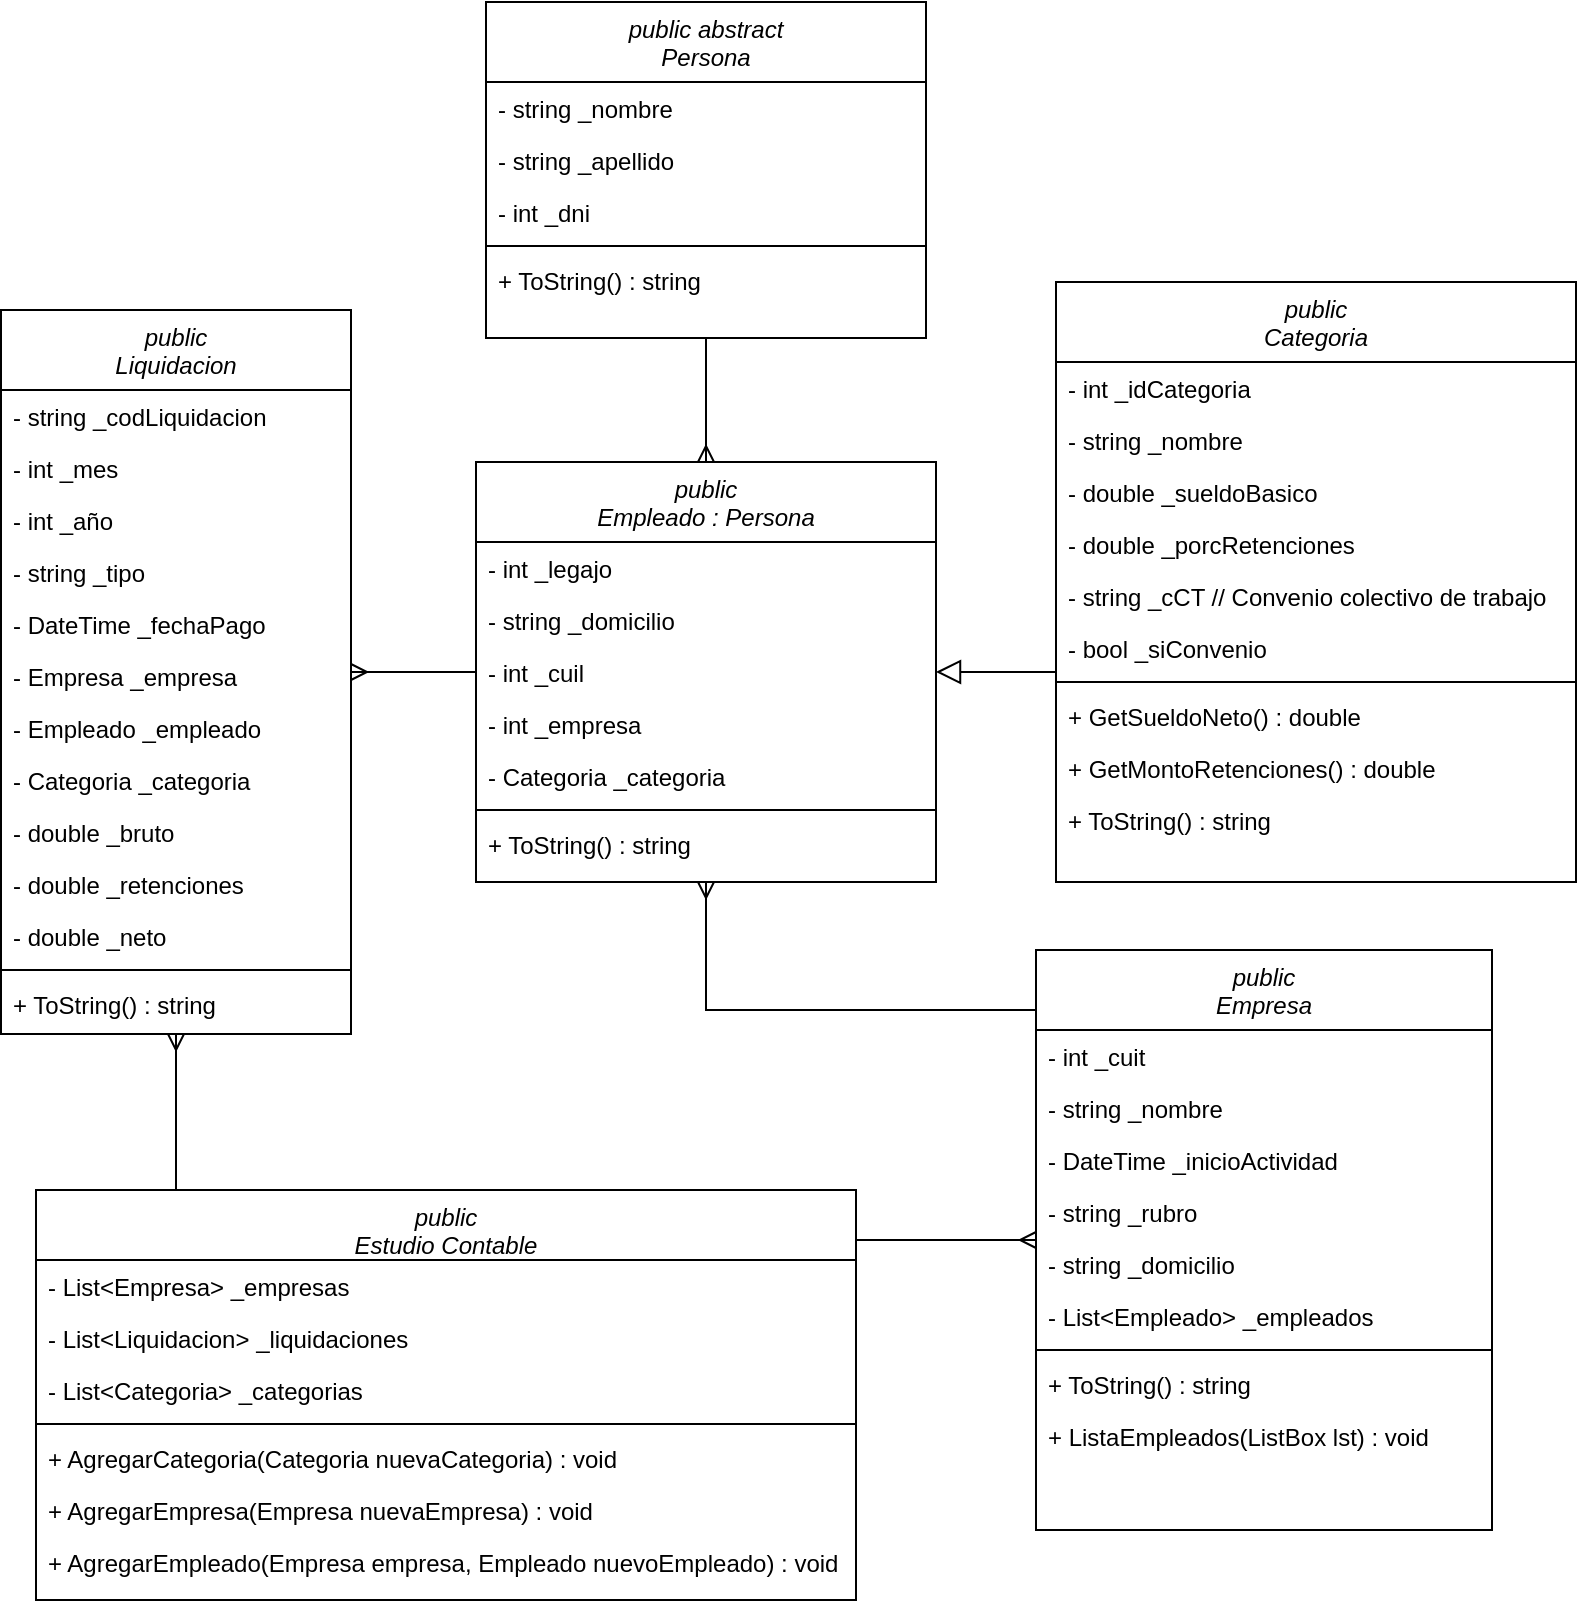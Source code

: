 <mxfile version="14.6.13" type="github"><diagram id="C5RBs43oDa-KdzZeNtuy" name="Page-1"><mxGraphModel dx="1769" dy="544" grid="1" gridSize="10" guides="1" tooltips="1" connect="1" arrows="1" fold="1" page="1" pageScale="1" pageWidth="827" pageHeight="1169" math="0" shadow="0"><root><mxCell id="WIyWlLk6GJQsqaUBKTNV-0"/><mxCell id="WIyWlLk6GJQsqaUBKTNV-1" parent="WIyWlLk6GJQsqaUBKTNV-0"/><mxCell id="U08JzxwI4XNoTh3AE7Cf-7" style="edgeStyle=orthogonalEdgeStyle;rounded=0;orthogonalLoop=1;jettySize=auto;html=1;exitX=0.5;exitY=1;exitDx=0;exitDy=0;endArrow=ERmany;endFill=0;jumpStyle=arc;" parent="WIyWlLk6GJQsqaUBKTNV-1" source="zkfFHV4jXpPFQw0GAbJ--0" target="zkfFHV4jXpPFQw0GAbJ--6" edge="1"><mxGeometry relative="1" as="geometry"/></mxCell><mxCell id="zkfFHV4jXpPFQw0GAbJ--0" value="public abstract &#10;Persona" style="swimlane;fontStyle=2;align=center;verticalAlign=top;childLayout=stackLayout;horizontal=1;startSize=40;horizontalStack=0;resizeParent=1;resizeLast=0;collapsible=1;marginBottom=0;rounded=0;shadow=0;strokeWidth=1;" parent="WIyWlLk6GJQsqaUBKTNV-1" vertex="1"><mxGeometry x="-565" y="66" width="220" height="168" as="geometry"><mxRectangle x="230" y="140" width="160" height="26" as="alternateBounds"/></mxGeometry></mxCell><mxCell id="zkfFHV4jXpPFQw0GAbJ--1" value="- string _nombre" style="text;align=left;verticalAlign=top;spacingLeft=4;spacingRight=4;overflow=hidden;rotatable=0;points=[[0,0.5],[1,0.5]];portConstraint=eastwest;" parent="zkfFHV4jXpPFQw0GAbJ--0" vertex="1"><mxGeometry y="40" width="220" height="26" as="geometry"/></mxCell><mxCell id="zkfFHV4jXpPFQw0GAbJ--2" value="- string _apellido" style="text;align=left;verticalAlign=top;spacingLeft=4;spacingRight=4;overflow=hidden;rotatable=0;points=[[0,0.5],[1,0.5]];portConstraint=eastwest;rounded=0;shadow=0;html=0;" parent="zkfFHV4jXpPFQw0GAbJ--0" vertex="1"><mxGeometry y="66" width="220" height="26" as="geometry"/></mxCell><mxCell id="zkfFHV4jXpPFQw0GAbJ--3" value="- int _dni" style="text;align=left;verticalAlign=top;spacingLeft=4;spacingRight=4;overflow=hidden;rotatable=0;points=[[0,0.5],[1,0.5]];portConstraint=eastwest;rounded=0;shadow=0;html=0;" parent="zkfFHV4jXpPFQw0GAbJ--0" vertex="1"><mxGeometry y="92" width="220" height="26" as="geometry"/></mxCell><mxCell id="zkfFHV4jXpPFQw0GAbJ--4" value="" style="line;html=1;strokeWidth=1;align=left;verticalAlign=middle;spacingTop=-1;spacingLeft=3;spacingRight=3;rotatable=0;labelPosition=right;points=[];portConstraint=eastwest;" parent="zkfFHV4jXpPFQw0GAbJ--0" vertex="1"><mxGeometry y="118" width="220" height="8" as="geometry"/></mxCell><mxCell id="zkfFHV4jXpPFQw0GAbJ--5" value="+ ToString() : string" style="text;align=left;verticalAlign=top;spacingLeft=4;spacingRight=4;overflow=hidden;rotatable=0;points=[[0,0.5],[1,0.5]];portConstraint=eastwest;" parent="zkfFHV4jXpPFQw0GAbJ--0" vertex="1"><mxGeometry y="126" width="220" height="26" as="geometry"/></mxCell><mxCell id="zkfFHV4jXpPFQw0GAbJ--6" value="public&#10;Empleado : Persona" style="swimlane;fontStyle=2;align=center;verticalAlign=top;childLayout=stackLayout;horizontal=1;startSize=40;horizontalStack=0;resizeParent=1;resizeLast=0;collapsible=1;marginBottom=0;rounded=0;shadow=0;strokeWidth=1;" parent="WIyWlLk6GJQsqaUBKTNV-1" vertex="1"><mxGeometry x="-570" y="296" width="230" height="210" as="geometry"><mxRectangle x="130" y="380" width="160" height="26" as="alternateBounds"/></mxGeometry></mxCell><mxCell id="zkfFHV4jXpPFQw0GAbJ--7" value="- int _legajo" style="text;align=left;verticalAlign=top;spacingLeft=4;spacingRight=4;overflow=hidden;rotatable=0;points=[[0,0.5],[1,0.5]];portConstraint=eastwest;" parent="zkfFHV4jXpPFQw0GAbJ--6" vertex="1"><mxGeometry y="40" width="230" height="26" as="geometry"/></mxCell><mxCell id="zkfFHV4jXpPFQw0GAbJ--8" value="- string _domicilio" style="text;align=left;verticalAlign=top;spacingLeft=4;spacingRight=4;overflow=hidden;rotatable=0;points=[[0,0.5],[1,0.5]];portConstraint=eastwest;rounded=0;shadow=0;html=0;" parent="zkfFHV4jXpPFQw0GAbJ--6" vertex="1"><mxGeometry y="66" width="230" height="26" as="geometry"/></mxCell><mxCell id="zkfFHV4jXpPFQw0GAbJ--11" value="- int _cuil" style="text;align=left;verticalAlign=top;spacingLeft=4;spacingRight=4;overflow=hidden;rotatable=0;points=[[0,0.5],[1,0.5]];portConstraint=eastwest;" parent="zkfFHV4jXpPFQw0GAbJ--6" vertex="1"><mxGeometry y="92" width="230" height="26" as="geometry"/></mxCell><mxCell id="U08JzxwI4XNoTh3AE7Cf-1" value="- int _empresa" style="text;align=left;verticalAlign=top;spacingLeft=4;spacingRight=4;overflow=hidden;rotatable=0;points=[[0,0.5],[1,0.5]];portConstraint=eastwest;" parent="zkfFHV4jXpPFQw0GAbJ--6" vertex="1"><mxGeometry y="118" width="230" height="26" as="geometry"/></mxCell><mxCell id="U08JzxwI4XNoTh3AE7Cf-2" value="- Categoria _categoria" style="text;align=left;verticalAlign=top;spacingLeft=4;spacingRight=4;overflow=hidden;rotatable=0;points=[[0,0.5],[1,0.5]];portConstraint=eastwest;" parent="zkfFHV4jXpPFQw0GAbJ--6" vertex="1"><mxGeometry y="144" width="230" height="26" as="geometry"/></mxCell><mxCell id="KjiWOd0Fn2yp5YN2km4a-7" value="" style="line;html=1;strokeWidth=1;align=left;verticalAlign=middle;spacingTop=-1;spacingLeft=3;spacingRight=3;rotatable=0;labelPosition=right;points=[];portConstraint=eastwest;" vertex="1" parent="zkfFHV4jXpPFQw0GAbJ--6"><mxGeometry y="170" width="230" height="8" as="geometry"/></mxCell><mxCell id="KjiWOd0Fn2yp5YN2km4a-6" value="+ ToString() : string" style="text;align=left;verticalAlign=top;spacingLeft=4;spacingRight=4;overflow=hidden;rotatable=0;points=[[0,0.5],[1,0.5]];portConstraint=eastwest;" vertex="1" parent="zkfFHV4jXpPFQw0GAbJ--6"><mxGeometry y="178" width="230" height="26" as="geometry"/></mxCell><mxCell id="zkfFHV4jXpPFQw0GAbJ--13" value="public&#10;Categoria" style="swimlane;fontStyle=2;align=center;verticalAlign=top;childLayout=stackLayout;horizontal=1;startSize=40;horizontalStack=0;resizeParent=1;resizeLast=0;collapsible=1;marginBottom=0;rounded=0;shadow=0;strokeWidth=1;" parent="WIyWlLk6GJQsqaUBKTNV-1" vertex="1"><mxGeometry x="-280" y="206" width="260" height="300" as="geometry"><mxRectangle x="340" y="380" width="170" height="26" as="alternateBounds"/></mxGeometry></mxCell><mxCell id="zkfFHV4jXpPFQw0GAbJ--14" value="- int _idCategoria" style="text;align=left;verticalAlign=top;spacingLeft=4;spacingRight=4;overflow=hidden;rotatable=0;points=[[0,0.5],[1,0.5]];portConstraint=eastwest;" parent="zkfFHV4jXpPFQw0GAbJ--13" vertex="1"><mxGeometry y="40" width="260" height="26" as="geometry"/></mxCell><mxCell id="U08JzxwI4XNoTh3AE7Cf-3" value="- string _nombre" style="text;align=left;verticalAlign=top;spacingLeft=4;spacingRight=4;overflow=hidden;rotatable=0;points=[[0,0.5],[1,0.5]];portConstraint=eastwest;" parent="zkfFHV4jXpPFQw0GAbJ--13" vertex="1"><mxGeometry y="66" width="260" height="26" as="geometry"/></mxCell><mxCell id="U08JzxwI4XNoTh3AE7Cf-4" value="- double _sueldoBasico" style="text;align=left;verticalAlign=top;spacingLeft=4;spacingRight=4;overflow=hidden;rotatable=0;points=[[0,0.5],[1,0.5]];portConstraint=eastwest;" parent="zkfFHV4jXpPFQw0GAbJ--13" vertex="1"><mxGeometry y="92" width="260" height="26" as="geometry"/></mxCell><mxCell id="KjiWOd0Fn2yp5YN2km4a-0" value="- double _porcRetenciones" style="text;align=left;verticalAlign=top;spacingLeft=4;spacingRight=4;overflow=hidden;rotatable=0;points=[[0,0.5],[1,0.5]];portConstraint=eastwest;" vertex="1" parent="zkfFHV4jXpPFQw0GAbJ--13"><mxGeometry y="118" width="260" height="26" as="geometry"/></mxCell><mxCell id="U08JzxwI4XNoTh3AE7Cf-6" value="- string _cCT // Convenio colectivo de trabajo" style="text;align=left;verticalAlign=top;spacingLeft=4;spacingRight=4;overflow=hidden;rotatable=0;points=[[0,0.5],[1,0.5]];portConstraint=eastwest;" parent="zkfFHV4jXpPFQw0GAbJ--13" vertex="1"><mxGeometry y="144" width="260" height="26" as="geometry"/></mxCell><mxCell id="U08JzxwI4XNoTh3AE7Cf-5" value="- bool _siConvenio" style="text;align=left;verticalAlign=top;spacingLeft=4;spacingRight=4;overflow=hidden;rotatable=0;points=[[0,0.5],[1,0.5]];portConstraint=eastwest;" parent="zkfFHV4jXpPFQw0GAbJ--13" vertex="1"><mxGeometry y="170" width="260" height="26" as="geometry"/></mxCell><mxCell id="KjiWOd0Fn2yp5YN2km4a-1" value="" style="line;html=1;strokeWidth=1;align=left;verticalAlign=middle;spacingTop=-1;spacingLeft=3;spacingRight=3;rotatable=0;labelPosition=right;points=[];portConstraint=eastwest;" vertex="1" parent="zkfFHV4jXpPFQw0GAbJ--13"><mxGeometry y="196" width="260" height="8" as="geometry"/></mxCell><mxCell id="KjiWOd0Fn2yp5YN2km4a-4" value="+ GetSueldoNeto() : double" style="text;align=left;verticalAlign=top;spacingLeft=4;spacingRight=4;overflow=hidden;rotatable=0;points=[[0,0.5],[1,0.5]];portConstraint=eastwest;" vertex="1" parent="zkfFHV4jXpPFQw0GAbJ--13"><mxGeometry y="204" width="260" height="26" as="geometry"/></mxCell><mxCell id="KjiWOd0Fn2yp5YN2km4a-5" value="+ GetMontoRetenciones() : double" style="text;align=left;verticalAlign=top;spacingLeft=4;spacingRight=4;overflow=hidden;rotatable=0;points=[[0,0.5],[1,0.5]];portConstraint=eastwest;" vertex="1" parent="zkfFHV4jXpPFQw0GAbJ--13"><mxGeometry y="230" width="260" height="26" as="geometry"/></mxCell><mxCell id="KjiWOd0Fn2yp5YN2km4a-3" value="+ ToString() : string" style="text;align=left;verticalAlign=top;spacingLeft=4;spacingRight=4;overflow=hidden;rotatable=0;points=[[0,0.5],[1,0.5]];portConstraint=eastwest;" vertex="1" parent="zkfFHV4jXpPFQw0GAbJ--13"><mxGeometry y="256" width="260" height="26" as="geometry"/></mxCell><mxCell id="zkfFHV4jXpPFQw0GAbJ--16" value="" style="endArrow=block;endSize=10;endFill=0;shadow=0;strokeWidth=1;rounded=0;edgeStyle=elbowEdgeStyle;elbow=vertical;" parent="WIyWlLk6GJQsqaUBKTNV-1" source="zkfFHV4jXpPFQw0GAbJ--13" target="zkfFHV4jXpPFQw0GAbJ--6" edge="1"><mxGeometry width="160" relative="1" as="geometry"><mxPoint x="-409" y="289" as="sourcePoint"/><mxPoint x="-309" y="187" as="targetPoint"/></mxGeometry></mxCell><mxCell id="zkfFHV4jXpPFQw0GAbJ--17" value="public&#10;Empresa" style="swimlane;fontStyle=2;align=center;verticalAlign=top;childLayout=stackLayout;horizontal=1;startSize=40;horizontalStack=0;resizeParent=1;resizeLast=0;collapsible=1;marginBottom=0;rounded=0;shadow=0;strokeWidth=1;" parent="WIyWlLk6GJQsqaUBKTNV-1" vertex="1"><mxGeometry x="-290" y="540" width="228" height="290" as="geometry"><mxRectangle x="550" y="140" width="160" height="26" as="alternateBounds"/></mxGeometry></mxCell><mxCell id="zkfFHV4jXpPFQw0GAbJ--18" value="- int _cuit" style="text;align=left;verticalAlign=top;spacingLeft=4;spacingRight=4;overflow=hidden;rotatable=0;points=[[0,0.5],[1,0.5]];portConstraint=eastwest;" parent="zkfFHV4jXpPFQw0GAbJ--17" vertex="1"><mxGeometry y="40" width="228" height="26" as="geometry"/></mxCell><mxCell id="zkfFHV4jXpPFQw0GAbJ--19" value="- string _nombre" style="text;align=left;verticalAlign=top;spacingLeft=4;spacingRight=4;overflow=hidden;rotatable=0;points=[[0,0.5],[1,0.5]];portConstraint=eastwest;rounded=0;shadow=0;html=0;" parent="zkfFHV4jXpPFQw0GAbJ--17" vertex="1"><mxGeometry y="66" width="228" height="26" as="geometry"/></mxCell><mxCell id="zkfFHV4jXpPFQw0GAbJ--21" value="- DateTime _inicioActividad" style="text;align=left;verticalAlign=top;spacingLeft=4;spacingRight=4;overflow=hidden;rotatable=0;points=[[0,0.5],[1,0.5]];portConstraint=eastwest;rounded=0;shadow=0;html=0;" parent="zkfFHV4jXpPFQw0GAbJ--17" vertex="1"><mxGeometry y="92" width="228" height="26" as="geometry"/></mxCell><mxCell id="zkfFHV4jXpPFQw0GAbJ--22" value="- string _rubro" style="text;align=left;verticalAlign=top;spacingLeft=4;spacingRight=4;overflow=hidden;rotatable=0;points=[[0,0.5],[1,0.5]];portConstraint=eastwest;rounded=0;shadow=0;html=0;" parent="zkfFHV4jXpPFQw0GAbJ--17" vertex="1"><mxGeometry y="118" width="228" height="26" as="geometry"/></mxCell><mxCell id="zkfFHV4jXpPFQw0GAbJ--24" value="- string _domicilio" style="text;align=left;verticalAlign=top;spacingLeft=4;spacingRight=4;overflow=hidden;rotatable=0;points=[[0,0.5],[1,0.5]];portConstraint=eastwest;" parent="zkfFHV4jXpPFQw0GAbJ--17" vertex="1"><mxGeometry y="144" width="228" height="26" as="geometry"/></mxCell><mxCell id="zkfFHV4jXpPFQw0GAbJ--25" value="- List&lt;Empleado&gt; _empleados" style="text;align=left;verticalAlign=top;spacingLeft=4;spacingRight=4;overflow=hidden;rotatable=0;points=[[0,0.5],[1,0.5]];portConstraint=eastwest;" parent="zkfFHV4jXpPFQw0GAbJ--17" vertex="1"><mxGeometry y="170" width="228" height="26" as="geometry"/></mxCell><mxCell id="KjiWOd0Fn2yp5YN2km4a-8" value="" style="line;html=1;strokeWidth=1;align=left;verticalAlign=middle;spacingTop=-1;spacingLeft=3;spacingRight=3;rotatable=0;labelPosition=right;points=[];portConstraint=eastwest;" vertex="1" parent="zkfFHV4jXpPFQw0GAbJ--17"><mxGeometry y="196" width="228" height="8" as="geometry"/></mxCell><mxCell id="KjiWOd0Fn2yp5YN2km4a-9" value="+ ToString() : string" style="text;align=left;verticalAlign=top;spacingLeft=4;spacingRight=4;overflow=hidden;rotatable=0;points=[[0,0.5],[1,0.5]];portConstraint=eastwest;" vertex="1" parent="zkfFHV4jXpPFQw0GAbJ--17"><mxGeometry y="204" width="228" height="26" as="geometry"/></mxCell><mxCell id="KjiWOd0Fn2yp5YN2km4a-10" value="+ ListaEmpleados(ListBox lst) : void" style="text;align=left;verticalAlign=top;spacingLeft=4;spacingRight=4;overflow=hidden;rotatable=0;points=[[0,0.5],[1,0.5]];portConstraint=eastwest;" vertex="1" parent="zkfFHV4jXpPFQw0GAbJ--17"><mxGeometry y="230" width="228" height="26" as="geometry"/></mxCell><mxCell id="U08JzxwI4XNoTh3AE7Cf-9" value="public&#10;Estudio Contable" style="swimlane;fontStyle=2;align=center;verticalAlign=top;childLayout=stackLayout;horizontal=1;startSize=35;horizontalStack=0;resizeParent=1;resizeLast=0;collapsible=1;marginBottom=0;rounded=0;shadow=0;strokeWidth=1;" parent="WIyWlLk6GJQsqaUBKTNV-1" vertex="1"><mxGeometry x="-790" y="660" width="410" height="205" as="geometry"><mxRectangle x="130" y="380" width="160" height="26" as="alternateBounds"/></mxGeometry></mxCell><mxCell id="U08JzxwI4XNoTh3AE7Cf-15" value="- List&lt;Empresa&gt; _empresas" style="text;align=left;verticalAlign=top;spacingLeft=4;spacingRight=4;overflow=hidden;rotatable=0;points=[[0,0.5],[1,0.5]];portConstraint=eastwest;" parent="U08JzxwI4XNoTh3AE7Cf-9" vertex="1"><mxGeometry y="35" width="410" height="26" as="geometry"/></mxCell><mxCell id="U08JzxwI4XNoTh3AE7Cf-16" value="- List&lt;Liquidacion&gt; _liquidaciones" style="text;align=left;verticalAlign=top;spacingLeft=4;spacingRight=4;overflow=hidden;rotatable=0;points=[[0,0.5],[1,0.5]];portConstraint=eastwest;" parent="U08JzxwI4XNoTh3AE7Cf-9" vertex="1"><mxGeometry y="61" width="410" height="26" as="geometry"/></mxCell><mxCell id="U08JzxwI4XNoTh3AE7Cf-17" value="- List&lt;Categoria&gt; _categorias" style="text;align=left;verticalAlign=top;spacingLeft=4;spacingRight=4;overflow=hidden;rotatable=0;points=[[0,0.5],[1,0.5]];portConstraint=eastwest;" parent="U08JzxwI4XNoTh3AE7Cf-9" vertex="1"><mxGeometry y="87" width="410" height="26" as="geometry"/></mxCell><mxCell id="KjiWOd0Fn2yp5YN2km4a-12" value="" style="line;html=1;strokeWidth=1;align=left;verticalAlign=middle;spacingTop=-1;spacingLeft=3;spacingRight=3;rotatable=0;labelPosition=right;points=[];portConstraint=eastwest;" vertex="1" parent="U08JzxwI4XNoTh3AE7Cf-9"><mxGeometry y="113" width="410" height="8" as="geometry"/></mxCell><mxCell id="KjiWOd0Fn2yp5YN2km4a-11" value="+ AgregarCategoria(Categoria nuevaCategoria) : void" style="text;align=left;verticalAlign=top;spacingLeft=4;spacingRight=4;overflow=hidden;rotatable=0;points=[[0,0.5],[1,0.5]];portConstraint=eastwest;" vertex="1" parent="U08JzxwI4XNoTh3AE7Cf-9"><mxGeometry y="121" width="410" height="26" as="geometry"/></mxCell><mxCell id="KjiWOd0Fn2yp5YN2km4a-13" value="+ AgregarEmpresa(Empresa nuevaEmpresa) : void" style="text;align=left;verticalAlign=top;spacingLeft=4;spacingRight=4;overflow=hidden;rotatable=0;points=[[0,0.5],[1,0.5]];portConstraint=eastwest;" vertex="1" parent="U08JzxwI4XNoTh3AE7Cf-9"><mxGeometry y="147" width="410" height="26" as="geometry"/></mxCell><mxCell id="KjiWOd0Fn2yp5YN2km4a-14" value="+ AgregarEmpleado(Empresa empresa, Empleado nuevoEmpleado) : void" style="text;align=left;verticalAlign=top;spacingLeft=4;spacingRight=4;overflow=hidden;rotatable=0;points=[[0,0.5],[1,0.5]];portConstraint=eastwest;" vertex="1" parent="U08JzxwI4XNoTh3AE7Cf-9"><mxGeometry y="173" width="410" height="26" as="geometry"/></mxCell><mxCell id="U08JzxwI4XNoTh3AE7Cf-18" style="edgeStyle=orthogonalEdgeStyle;rounded=0;orthogonalLoop=1;jettySize=auto;html=1;endArrow=ERmany;endFill=0;jumpStyle=arc;" parent="WIyWlLk6GJQsqaUBKTNV-1" source="U08JzxwI4XNoTh3AE7Cf-9" target="zkfFHV4jXpPFQw0GAbJ--17" edge="1"><mxGeometry relative="1" as="geometry"><mxPoint x="-375" y="398" as="sourcePoint"/><mxPoint x="-375" y="570" as="targetPoint"/><Array as="points"><mxPoint x="-360" y="685"/><mxPoint x="-360" y="685"/></Array></mxGeometry></mxCell><mxCell id="U08JzxwI4XNoTh3AE7Cf-19" value="public&#10;Liquidacion" style="swimlane;fontStyle=2;align=center;verticalAlign=top;childLayout=stackLayout;horizontal=1;startSize=40;horizontalStack=0;resizeParent=1;resizeLast=0;collapsible=1;marginBottom=0;rounded=0;shadow=0;strokeWidth=1;" parent="WIyWlLk6GJQsqaUBKTNV-1" vertex="1"><mxGeometry x="-807.5" y="220" width="175" height="362" as="geometry"><mxRectangle x="230" y="140" width="160" height="26" as="alternateBounds"/></mxGeometry></mxCell><mxCell id="U08JzxwI4XNoTh3AE7Cf-20" value="- string _codLiquidacion" style="text;align=left;verticalAlign=top;spacingLeft=4;spacingRight=4;overflow=hidden;rotatable=0;points=[[0,0.5],[1,0.5]];portConstraint=eastwest;" parent="U08JzxwI4XNoTh3AE7Cf-19" vertex="1"><mxGeometry y="40" width="175" height="26" as="geometry"/></mxCell><mxCell id="U08JzxwI4XNoTh3AE7Cf-21" value="- int _mes" style="text;align=left;verticalAlign=top;spacingLeft=4;spacingRight=4;overflow=hidden;rotatable=0;points=[[0,0.5],[1,0.5]];portConstraint=eastwest;rounded=0;shadow=0;html=0;" parent="U08JzxwI4XNoTh3AE7Cf-19" vertex="1"><mxGeometry y="66" width="175" height="26" as="geometry"/></mxCell><mxCell id="U08JzxwI4XNoTh3AE7Cf-22" value="- int _año" style="text;align=left;verticalAlign=top;spacingLeft=4;spacingRight=4;overflow=hidden;rotatable=0;points=[[0,0.5],[1,0.5]];portConstraint=eastwest;rounded=0;shadow=0;html=0;" parent="U08JzxwI4XNoTh3AE7Cf-19" vertex="1"><mxGeometry y="92" width="175" height="26" as="geometry"/></mxCell><mxCell id="U08JzxwI4XNoTh3AE7Cf-23" value="- string _tipo" style="text;align=left;verticalAlign=top;spacingLeft=4;spacingRight=4;overflow=hidden;rotatable=0;points=[[0,0.5],[1,0.5]];portConstraint=eastwest;" parent="U08JzxwI4XNoTh3AE7Cf-19" vertex="1"><mxGeometry y="118" width="175" height="26" as="geometry"/></mxCell><mxCell id="U08JzxwI4XNoTh3AE7Cf-25" value="- DateTime _fechaPago" style="text;align=left;verticalAlign=top;spacingLeft=4;spacingRight=4;overflow=hidden;rotatable=0;points=[[0,0.5],[1,0.5]];portConstraint=eastwest;" parent="U08JzxwI4XNoTh3AE7Cf-19" vertex="1"><mxGeometry y="144" width="175" height="26" as="geometry"/></mxCell><mxCell id="U08JzxwI4XNoTh3AE7Cf-26" value="- Empresa _empresa" style="text;align=left;verticalAlign=top;spacingLeft=4;spacingRight=4;overflow=hidden;rotatable=0;points=[[0,0.5],[1,0.5]];portConstraint=eastwest;" parent="U08JzxwI4XNoTh3AE7Cf-19" vertex="1"><mxGeometry y="170" width="175" height="26" as="geometry"/></mxCell><mxCell id="U08JzxwI4XNoTh3AE7Cf-27" value="- Empleado _empleado" style="text;align=left;verticalAlign=top;spacingLeft=4;spacingRight=4;overflow=hidden;rotatable=0;points=[[0,0.5],[1,0.5]];portConstraint=eastwest;" parent="U08JzxwI4XNoTh3AE7Cf-19" vertex="1"><mxGeometry y="196" width="175" height="26" as="geometry"/></mxCell><mxCell id="KjiWOd0Fn2yp5YN2km4a-15" value="- Categoria _categoria" style="text;align=left;verticalAlign=top;spacingLeft=4;spacingRight=4;overflow=hidden;rotatable=0;points=[[0,0.5],[1,0.5]];portConstraint=eastwest;" vertex="1" parent="U08JzxwI4XNoTh3AE7Cf-19"><mxGeometry y="222" width="175" height="26" as="geometry"/></mxCell><mxCell id="KjiWOd0Fn2yp5YN2km4a-16" value="- double _bruto" style="text;align=left;verticalAlign=top;spacingLeft=4;spacingRight=4;overflow=hidden;rotatable=0;points=[[0,0.5],[1,0.5]];portConstraint=eastwest;" vertex="1" parent="U08JzxwI4XNoTh3AE7Cf-19"><mxGeometry y="248" width="175" height="26" as="geometry"/></mxCell><mxCell id="KjiWOd0Fn2yp5YN2km4a-17" value="- double _retenciones" style="text;align=left;verticalAlign=top;spacingLeft=4;spacingRight=4;overflow=hidden;rotatable=0;points=[[0,0.5],[1,0.5]];portConstraint=eastwest;" vertex="1" parent="U08JzxwI4XNoTh3AE7Cf-19"><mxGeometry y="274" width="175" height="26" as="geometry"/></mxCell><mxCell id="KjiWOd0Fn2yp5YN2km4a-18" value="- double _neto" style="text;align=left;verticalAlign=top;spacingLeft=4;spacingRight=4;overflow=hidden;rotatable=0;points=[[0,0.5],[1,0.5]];portConstraint=eastwest;" vertex="1" parent="U08JzxwI4XNoTh3AE7Cf-19"><mxGeometry y="300" width="175" height="26" as="geometry"/></mxCell><mxCell id="KjiWOd0Fn2yp5YN2km4a-19" value="" style="line;html=1;strokeWidth=1;align=left;verticalAlign=middle;spacingTop=-1;spacingLeft=3;spacingRight=3;rotatable=0;labelPosition=right;points=[];portConstraint=eastwest;" vertex="1" parent="U08JzxwI4XNoTh3AE7Cf-19"><mxGeometry y="326" width="175" height="8" as="geometry"/></mxCell><mxCell id="KjiWOd0Fn2yp5YN2km4a-20" value="+ ToString() : string" style="text;align=left;verticalAlign=top;spacingLeft=4;spacingRight=4;overflow=hidden;rotatable=0;points=[[0,0.5],[1,0.5]];portConstraint=eastwest;" vertex="1" parent="U08JzxwI4XNoTh3AE7Cf-19"><mxGeometry y="334" width="175" height="26" as="geometry"/></mxCell><mxCell id="U08JzxwI4XNoTh3AE7Cf-28" style="edgeStyle=orthogonalEdgeStyle;rounded=0;orthogonalLoop=1;jettySize=auto;html=1;endArrow=ERmany;endFill=0;entryX=0.5;entryY=1;entryDx=0;entryDy=0;exitX=0.5;exitY=0;exitDx=0;exitDy=0;jumpStyle=arc;" parent="WIyWlLk6GJQsqaUBKTNV-1" source="U08JzxwI4XNoTh3AE7Cf-9" target="U08JzxwI4XNoTh3AE7Cf-19" edge="1"><mxGeometry relative="1" as="geometry"><mxPoint x="-570" y="685" as="sourcePoint"/><mxPoint x="-490" y="685" as="targetPoint"/><Array as="points"><mxPoint x="-720" y="660"/></Array></mxGeometry></mxCell><mxCell id="U08JzxwI4XNoTh3AE7Cf-29" style="edgeStyle=orthogonalEdgeStyle;rounded=0;orthogonalLoop=1;jettySize=auto;html=1;endArrow=ERmany;endFill=0;jumpStyle=arc;" parent="WIyWlLk6GJQsqaUBKTNV-1" source="zkfFHV4jXpPFQw0GAbJ--6" target="U08JzxwI4XNoTh3AE7Cf-19" edge="1"><mxGeometry relative="1" as="geometry"><mxPoint x="-685" y="625" as="sourcePoint"/><mxPoint x="-685" y="580.0" as="targetPoint"/></mxGeometry></mxCell><mxCell id="U08JzxwI4XNoTh3AE7Cf-30" style="edgeStyle=orthogonalEdgeStyle;rounded=0;orthogonalLoop=1;jettySize=auto;html=1;endArrow=ERmany;endFill=0;jumpStyle=arc;" parent="WIyWlLk6GJQsqaUBKTNV-1" source="zkfFHV4jXpPFQw0GAbJ--17" target="zkfFHV4jXpPFQw0GAbJ--6" edge="1"><mxGeometry relative="1" as="geometry"><mxPoint x="-641" y="685" as="sourcePoint"/><mxPoint x="-127.0" y="546" as="targetPoint"/><Array as="points"><mxPoint x="-455" y="570"/></Array></mxGeometry></mxCell></root></mxGraphModel></diagram></mxfile>
